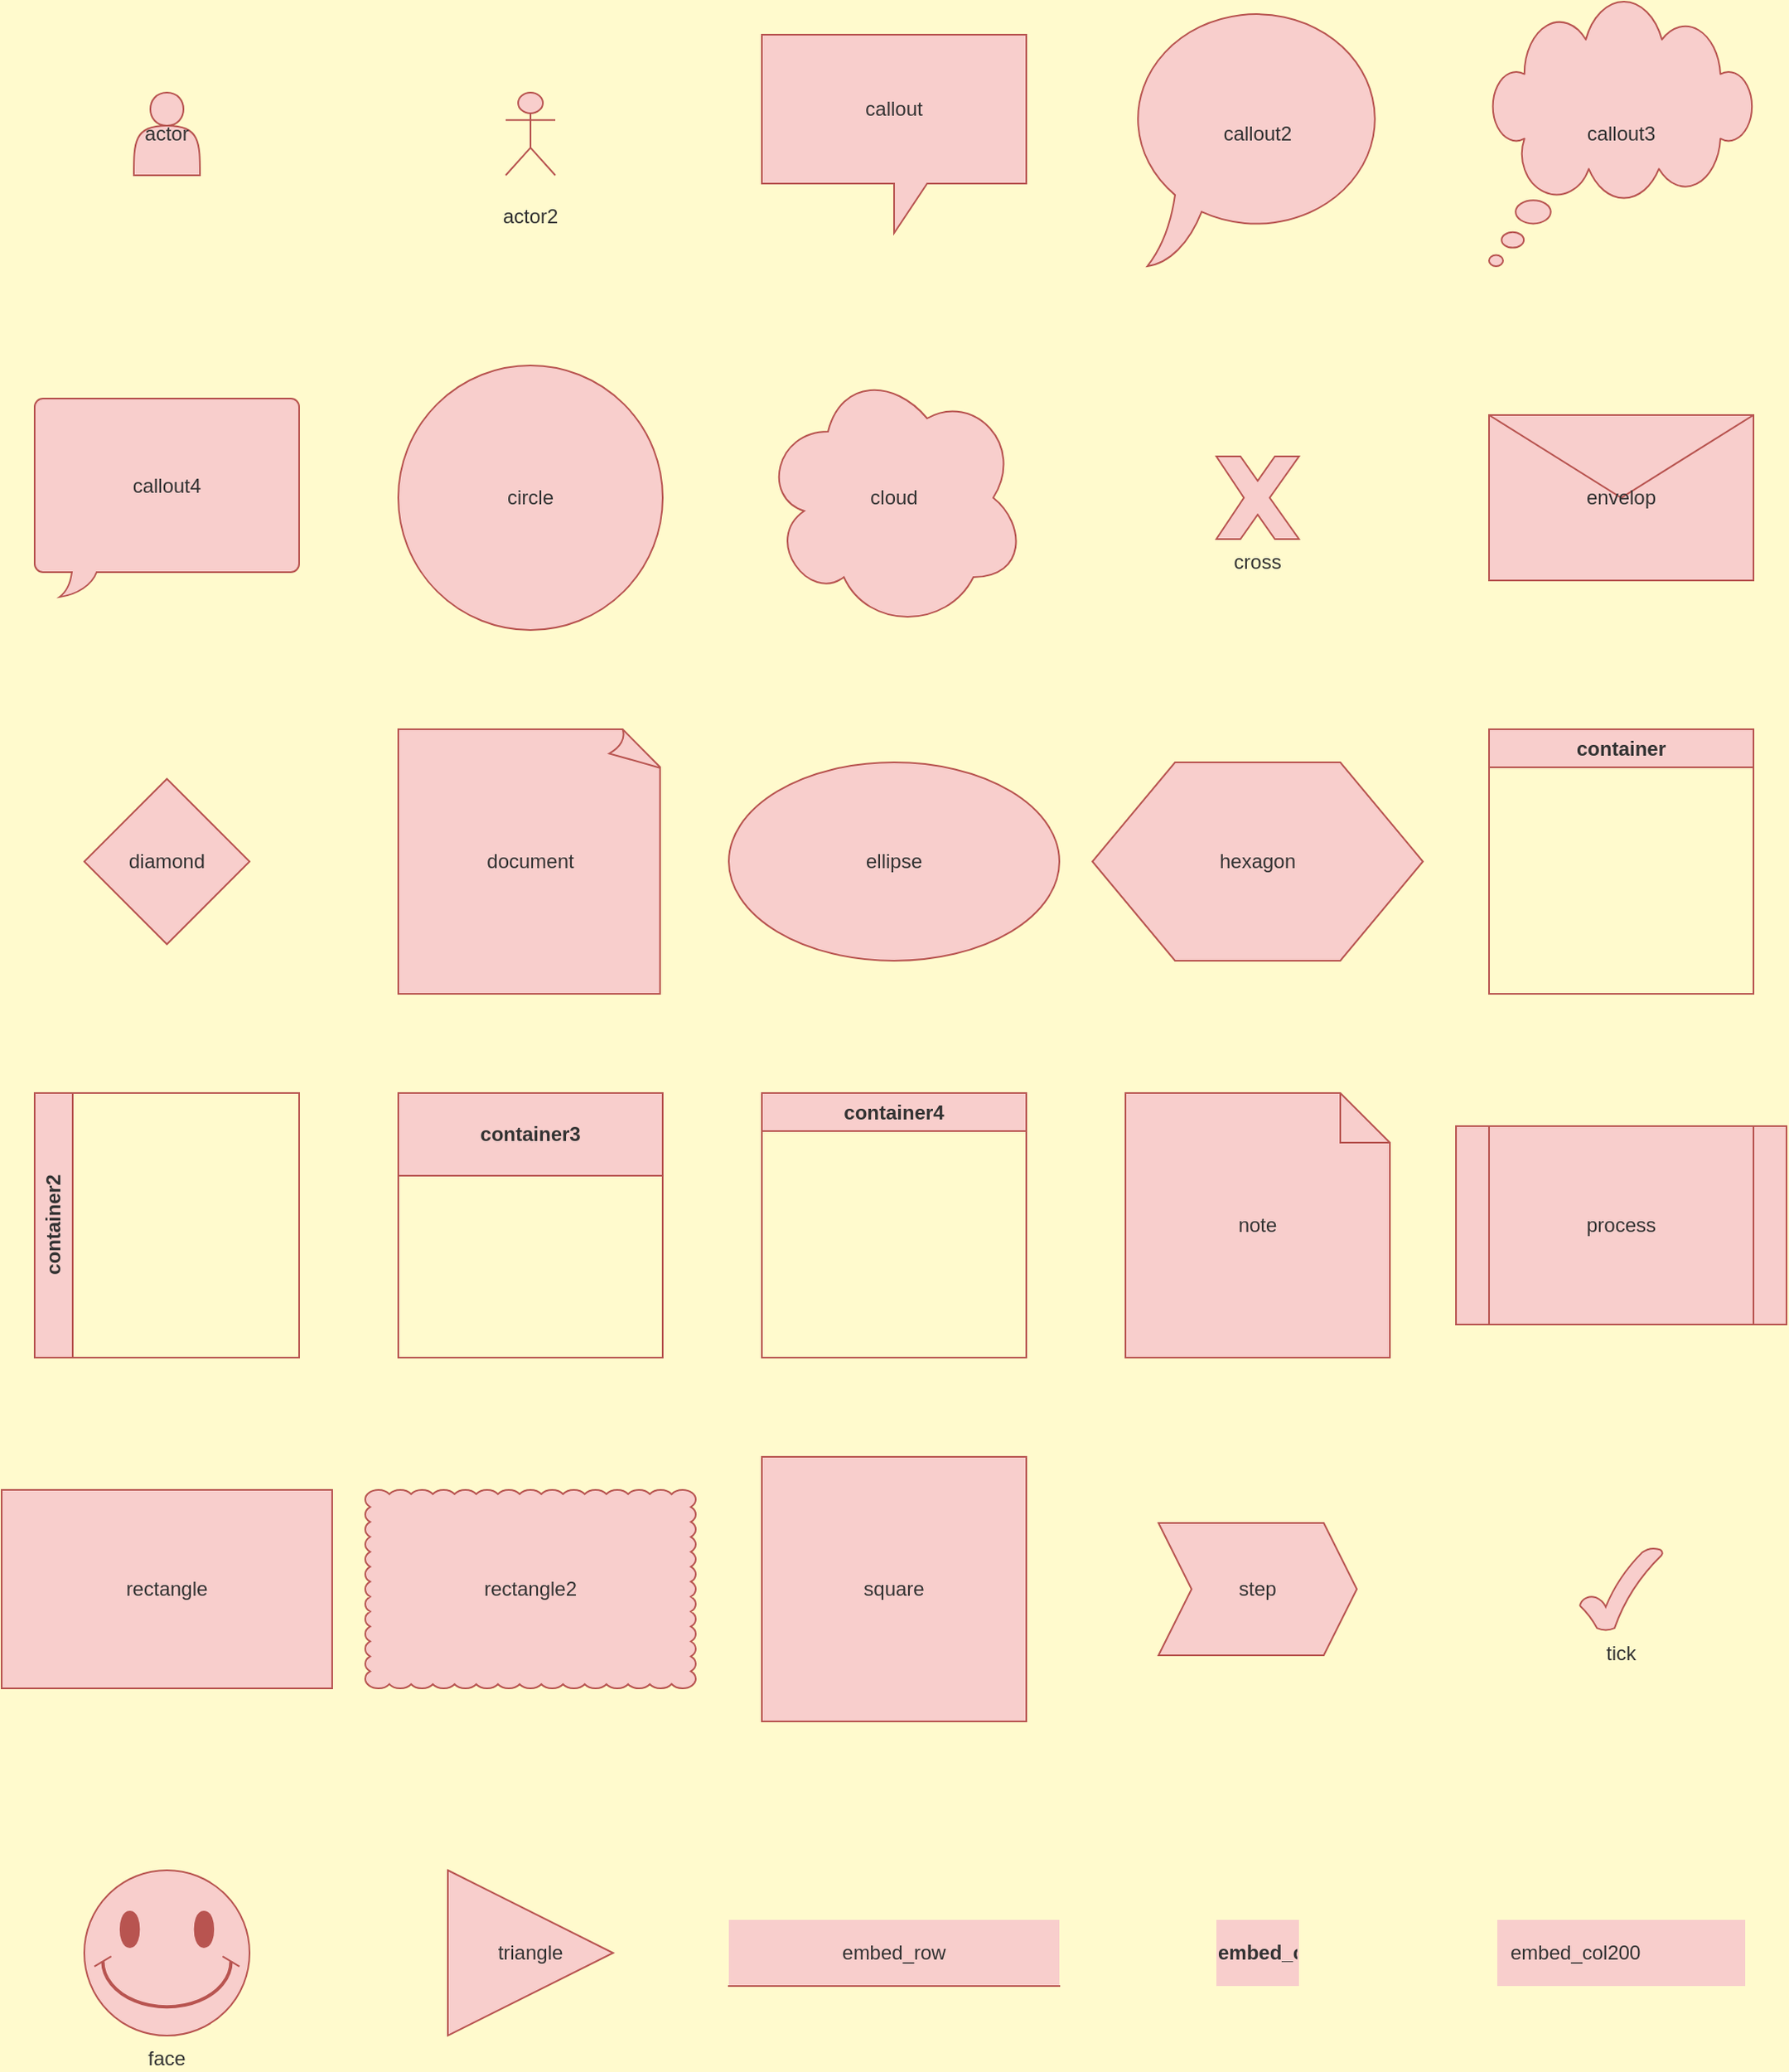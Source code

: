 <mxfile>
  <diagram id="K61" name="Shapes">
    <mxGraphModel dx="0" dy="0" background="#FFFACD" grid="0" gridSize="10" guides="1" tooltips="1" connect="1" arrows="1" fold="1" page="1" pageScale="1" pageWidth="1169" pageHeight="827" math="0" shadow="0">
      <root>
        <mxCell id="K61-A"/>
        <mxCell id="K61-B" parent="K61-A"/>
        <mxCell id="K61-2" value="actor" style="shape=actor;whiteSpace=wrap;html=1;fillColor=#f8cecc;strokeColor=#b85450;fontColor=#333333" vertex="1" parent="K61-B">
          <mxGeometry x="90" y="85" width="40" height="50" as="geometry"/>
        </mxCell>
        <mxCell id="K61-3" value="actor2" style="shape=umlActor;verticalLabelPosition=bottom;outlineConnect=1;whiteSpace=wrap;html=1;fillColor=#f8cecc;strokeColor=#b85450;fontColor=#333333" vertex="1" parent="K61-B">
          <mxGeometry x="315" y="85" width="30" height="50" as="geometry"/>
        </mxCell>
        <mxCell id="K61-4" value="callout" style="shape=callout;whiteSpace=wrap;html=1;fillColor=#f8cecc;strokeColor=#b85450;fontColor=#333333" vertex="1" parent="K61-B">
          <mxGeometry x="470" y="50" width="160" height="120" as="geometry"/>
        </mxCell>
        <mxCell id="K61-5" value="callout2" style="shape=mxgraph.basic.oval_callout;whiteSpace=wrap;html=1;fillColor=#f8cecc;strokeColor=#b85450;fontColor=#333333" vertex="1" parent="K61-B">
          <mxGeometry x="690" y="30" width="160" height="160" as="geometry"/>
        </mxCell>
        <mxCell id="K61-6" value="callout3" style="shape=mxgraph.basic.cloud_callout;whiteSpace=wrap;html=1;fillColor=#f8cecc;strokeColor=#b85450;fontColor=#333333" vertex="1" parent="K61-B">
          <mxGeometry x="910" y="30" width="160" height="160" as="geometry"/>
        </mxCell>
        <mxCell id="K61-7" value="callout4" style="shape=mxgraph.basic.roundRectCallout;dx=30;dy=15;size=5;boundedLbl=1;;whiteSpace=wrap;html=1;fillColor=#f8cecc;strokeColor=#b85450;fontColor=#333333" vertex="1" parent="K61-B">
          <mxGeometry x="30" y="270" width="160" height="120" as="geometry"/>
        </mxCell>
        <mxCell id="K61-8" value="circle" style="ellipse;whiteSpace=wrap;html=1;fillColor=#f8cecc;strokeColor=#b85450;fontColor=#333333" vertex="1" parent="K61-B">
          <mxGeometry x="250" y="250" width="160" height="160" as="geometry"/>
        </mxCell>
        <mxCell id="K61-9" value="cloud" style="shape=cloud;whiteSpace=wrap;html=1;fillColor=#f8cecc;strokeColor=#b85450;fontColor=#333333" vertex="1" parent="K61-B">
          <mxGeometry x="470" y="250" width="160" height="160" as="geometry"/>
        </mxCell>
        <mxCell id="K61-10" value="cross" style="verticalLabelPosition=bottom;verticalAlign=top;html=1;shape=mxgraph.basic.x;whiteSpace=wrap;html=1;fillColor=#f8cecc;strokeColor=#b85450;fontColor=#333333" vertex="1" parent="K61-B">
          <mxGeometry x="745" y="305" width="50" height="50" as="geometry"/>
        </mxCell>
        <mxCell id="K61-11" value="envelop" style="shape=message;whiteSpace=wrap;html=1;fillColor=#f8cecc;strokeColor=#b85450;fontColor=#333333" vertex="1" parent="K61-B">
          <mxGeometry x="910" y="280" width="160" height="100" as="geometry"/>
        </mxCell>
        <mxCell id="K61-12" value="diamond" style="rhombus;whiteSpace=wrap;html=1;fillColor=#f8cecc;strokeColor=#b85450;fontColor=#333333" vertex="1" parent="K61-B">
          <mxGeometry x="60" y="500" width="100" height="100" as="geometry"/>
        </mxCell>
        <mxCell id="K61-13" value="document" style="shape=mxgraph.basic.document;whiteSpace=wrap;html=1;fillColor=#f8cecc;strokeColor=#b85450;fontColor=#333333" vertex="1" parent="K61-B">
          <mxGeometry x="250" y="470" width="160" height="160" as="geometry"/>
        </mxCell>
        <mxCell id="K61-14" value="ellipse" style="ellipse;whiteSpace=wrap;html=1;fillColor=#f8cecc;strokeColor=#b85450;fontColor=#333333" vertex="1" parent="K61-B">
          <mxGeometry x="450" y="490" width="200" height="120" as="geometry"/>
        </mxCell>
        <mxCell id="K61-15" value="hexagon" style="shape=hexagon;whiteSpace=wrap;html=1;fillColor=#f8cecc;strokeColor=#b85450;fontColor=#333333" vertex="1" parent="K61-B">
          <mxGeometry x="670" y="490" width="200" height="120" as="geometry"/>
        </mxCell>
        <mxCell id="K61-16" value="container" style="swimlane;whiteSpace=wrap;html=1;fillColor=#f8cecc;strokeColor=#b85450;fontColor=#333333" vertex="1" parent="K61-B">
          <mxGeometry x="910" y="470" width="160" height="160" as="geometry"/>
        </mxCell>
        <mxCell id="K61-17" value="container2" style="swimlane;horizontal=0;whiteSpace=wrap;html=1;fillColor=#f8cecc;strokeColor=#b85450;fontColor=#333333" vertex="1" parent="K61-B">
          <mxGeometry x="30" y="690" width="160" height="160" as="geometry"/>
        </mxCell>
        <mxCell id="K61-18" value="container3" style="swimlane;startSize=50;whiteSpace=wrap;html=1;fillColor=#f8cecc;strokeColor=#b85450;fontColor=#333333" vertex="1" parent="K61-B">
          <mxGeometry x="250" y="690" width="160" height="160" as="geometry"/>
        </mxCell>
        <mxCell id="K61-19" value="container4" style="swimlane;resizable=0;whiteSpace=wrap;html=1;fillColor=#f8cecc;strokeColor=#b85450;fontColor=#333333" vertex="1" parent="K61-B">
          <mxGeometry x="470" y="690" width="160" height="160" as="geometry"/>
        </mxCell>
        <mxCell id="K61-20" value="note" style="shape=note;whiteSpace=wrap;html=1;fillColor=#f8cecc;strokeColor=#b85450;fontColor=#333333" vertex="1" parent="K61-B">
          <mxGeometry x="690" y="690" width="160" height="160" as="geometry"/>
        </mxCell>
        <mxCell id="K61-21" value="process" style="shape=process;whiteSpace=wrap;html=1;fillColor=#f8cecc;strokeColor=#b85450;fontColor=#333333" vertex="1" parent="K61-B">
          <mxGeometry x="890" y="710" width="200" height="120" as="geometry"/>
        </mxCell>
        <mxCell id="K61-22" value="rectangle" style="whiteSpace=wrap;html=1;fillColor=#f8cecc;strokeColor=#b85450;fontColor=#333333" vertex="1" parent="K61-B">
          <mxGeometry x="10" y="930" width="200" height="120" as="geometry"/>
        </mxCell>
        <mxCell id="K61-23" value="rectangle2" style="shape=mxgraph.basic.cloud_rect;whiteSpace=wrap;html=1;fillColor=#f8cecc;strokeColor=#b85450;fontColor=#333333" vertex="1" parent="K61-B">
          <mxGeometry x="230" y="930" width="200" height="120" as="geometry"/>
        </mxCell>
        <mxCell id="K61-24" value="square" style="whiteSpace=wrap;html=1;fillColor=#f8cecc;strokeColor=#b85450;fontColor=#333333" vertex="1" parent="K61-B">
          <mxGeometry x="470" y="910" width="160" height="160" as="geometry"/>
        </mxCell>
        <mxCell id="K61-25" value="step" style="shape=step;perimeter=stepPerimeter;fixedSize=1;whiteSpace=wrap;html=1;fillColor=#f8cecc;strokeColor=#b85450;fontColor=#333333" vertex="1" parent="K61-B">
          <mxGeometry x="710" y="950" width="120" height="80" as="geometry"/>
        </mxCell>
        <mxCell id="K61-26" value="tick" style="verticalLabelPosition=bottom;verticalAlign=top;shape=mxgraph.basic.tick;whiteSpace=wrap;html=1;fillColor=#f8cecc;strokeColor=#b85450;fontColor=#333333" vertex="1" parent="K61-B">
          <mxGeometry x="965" y="965" width="50" height="50" as="geometry"/>
        </mxCell>
        <mxCell id="K61-27" value="face" style="verticalLabelPosition=bottom;verticalAlign=top;shape=mxgraph.basic.smiley;whiteSpace=wrap;html=1;fillColor=#f8cecc;strokeColor=#b85450;fontColor=#333333" vertex="1" parent="K61-B">
          <mxGeometry x="60" y="1160" width="100" height="100" as="geometry"/>
        </mxCell>
        <mxCell id="K61-28" value="triangle" style="triangle;whiteSpace=wrap;html=1;fillColor=#f8cecc;strokeColor=#b85450;fontColor=#333333" vertex="1" parent="K61-B">
          <mxGeometry x="280" y="1160" width="100" height="100" as="geometry"/>
        </mxCell>
        <mxCell id="K61-29" value="embed_row" style="shape=partialRectangle;collapsible=0;dropTarget=0;pointerEvents=0;top=0;left=0;bottom=1;right=0;points=[[0,0.5],[1,0.5]];portConstraint=eastwest;whiteSpace=wrap;html=1;fillColor=#f8cecc;strokeColor=#b85450;fontColor=#333333" vertex="1" parent="K61-B">
          <mxGeometry x="450" y="1190" width="200" height="40" as="geometry"/>
        </mxCell>
        <mxCell id="K61-30" value="embed_col50" style="shape=partialRectangle;connectable=0;top=0;left=0;bottom=0;right=0;fontStyle=1;overflow=hidden;whiteSpace=wrap;html=1;fillColor=#f8cecc;strokeColor=#b85450;fontColor=#333333" vertex="1" parent="K61-B">
          <mxGeometry x="745" y="1190" width="50" height="40" as="geometry"/>
        </mxCell>
        <mxCell id="K61-31" value="embed_col200" style="shape=partialRectangle;connectable=0;top=0;left=0;bottom=0;right=0;align=left;spacingLeft=6;overflow=hidden;whiteSpace=wrap;html=1;fillColor=#f8cecc;strokeColor=#b85450;fontColor=#333333" vertex="1" parent="K61-B">
          <mxGeometry x="915" y="1190" width="150" height="40" as="geometry"/>
        </mxCell>
      </root>
    </mxGraphModel>
  </diagram>
</mxfile>